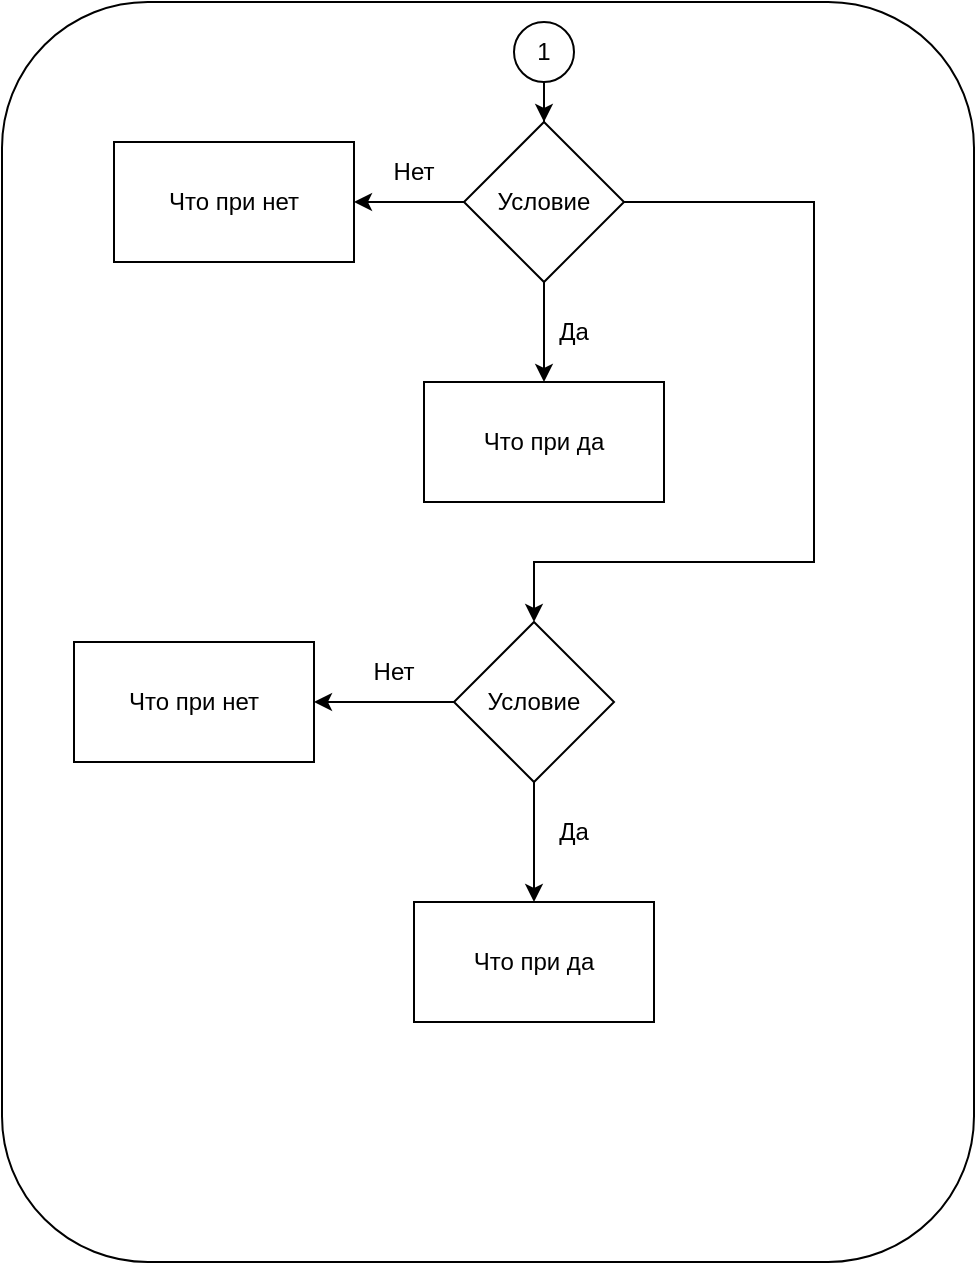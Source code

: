 <mxfile version="21.2.3" type="device">
  <diagram name="Страница 1" id="d11EDk8yPxdREGz2qx_L">
    <mxGraphModel dx="1114" dy="584" grid="1" gridSize="10" guides="1" tooltips="1" connect="1" arrows="1" fold="1" page="1" pageScale="1" pageWidth="827" pageHeight="1169" math="0" shadow="0">
      <root>
        <mxCell id="0" />
        <mxCell id="1" parent="0" />
        <mxCell id="vaONpJjk-V03wCj3WTm0-2" value="" style="rounded=1;whiteSpace=wrap;html=1;" vertex="1" parent="1">
          <mxGeometry x="134" y="90" width="486" height="630" as="geometry" />
        </mxCell>
        <mxCell id="vaONpJjk-V03wCj3WTm0-6" value="" style="edgeStyle=orthogonalEdgeStyle;rounded=0;orthogonalLoop=1;jettySize=auto;html=1;" edge="1" parent="1" source="vaONpJjk-V03wCj3WTm0-3" target="vaONpJjk-V03wCj3WTm0-4">
          <mxGeometry relative="1" as="geometry" />
        </mxCell>
        <mxCell id="vaONpJjk-V03wCj3WTm0-3" value="1" style="ellipse;whiteSpace=wrap;html=1;aspect=fixed;" vertex="1" parent="1">
          <mxGeometry x="390" y="100" width="30" height="30" as="geometry" />
        </mxCell>
        <mxCell id="vaONpJjk-V03wCj3WTm0-12" value="" style="edgeStyle=orthogonalEdgeStyle;rounded=0;orthogonalLoop=1;jettySize=auto;html=1;" edge="1" parent="1" source="vaONpJjk-V03wCj3WTm0-4" target="vaONpJjk-V03wCj3WTm0-11">
          <mxGeometry relative="1" as="geometry" />
        </mxCell>
        <mxCell id="vaONpJjk-V03wCj3WTm0-13" value="" style="edgeStyle=orthogonalEdgeStyle;rounded=0;orthogonalLoop=1;jettySize=auto;html=1;" edge="1" parent="1" source="vaONpJjk-V03wCj3WTm0-4" target="vaONpJjk-V03wCj3WTm0-8">
          <mxGeometry relative="1" as="geometry" />
        </mxCell>
        <mxCell id="vaONpJjk-V03wCj3WTm0-4" value="Условие" style="rhombus;whiteSpace=wrap;html=1;" vertex="1" parent="1">
          <mxGeometry x="365" y="150" width="80" height="80" as="geometry" />
        </mxCell>
        <mxCell id="vaONpJjk-V03wCj3WTm0-28" value="" style="edgeStyle=orthogonalEdgeStyle;rounded=0;orthogonalLoop=1;jettySize=auto;html=1;" edge="1" parent="1" source="vaONpJjk-V03wCj3WTm0-7" target="vaONpJjk-V03wCj3WTm0-24">
          <mxGeometry relative="1" as="geometry" />
        </mxCell>
        <mxCell id="vaONpJjk-V03wCj3WTm0-29" value="" style="edgeStyle=orthogonalEdgeStyle;rounded=0;orthogonalLoop=1;jettySize=auto;html=1;" edge="1" parent="1" source="vaONpJjk-V03wCj3WTm0-7" target="vaONpJjk-V03wCj3WTm0-25">
          <mxGeometry relative="1" as="geometry" />
        </mxCell>
        <mxCell id="vaONpJjk-V03wCj3WTm0-7" value="Условие" style="rhombus;whiteSpace=wrap;html=1;" vertex="1" parent="1">
          <mxGeometry x="360" y="400" width="80" height="80" as="geometry" />
        </mxCell>
        <mxCell id="vaONpJjk-V03wCj3WTm0-8" value="Что при да" style="rounded=0;whiteSpace=wrap;html=1;" vertex="1" parent="1">
          <mxGeometry x="345" y="280" width="120" height="60" as="geometry" />
        </mxCell>
        <mxCell id="vaONpJjk-V03wCj3WTm0-11" value="Что при нет" style="rounded=0;whiteSpace=wrap;html=1;" vertex="1" parent="1">
          <mxGeometry x="190" y="160" width="120" height="60" as="geometry" />
        </mxCell>
        <mxCell id="vaONpJjk-V03wCj3WTm0-16" value="Да" style="text;html=1;strokeColor=none;fillColor=none;align=center;verticalAlign=middle;whiteSpace=wrap;rounded=0;" vertex="1" parent="1">
          <mxGeometry x="390" y="240" width="60" height="30" as="geometry" />
        </mxCell>
        <mxCell id="vaONpJjk-V03wCj3WTm0-17" value="Нет" style="text;html=1;strokeColor=none;fillColor=none;align=center;verticalAlign=middle;whiteSpace=wrap;rounded=0;" vertex="1" parent="1">
          <mxGeometry x="310" y="160" width="60" height="30" as="geometry" />
        </mxCell>
        <mxCell id="vaONpJjk-V03wCj3WTm0-18" value="" style="endArrow=classic;html=1;rounded=0;exitX=1;exitY=0.5;exitDx=0;exitDy=0;entryX=0.5;entryY=0;entryDx=0;entryDy=0;" edge="1" parent="1" source="vaONpJjk-V03wCj3WTm0-4" target="vaONpJjk-V03wCj3WTm0-7">
          <mxGeometry width="50" height="50" relative="1" as="geometry">
            <mxPoint x="390" y="430" as="sourcePoint" />
            <mxPoint x="440" y="380" as="targetPoint" />
            <Array as="points">
              <mxPoint x="540" y="190" />
              <mxPoint x="540" y="370" />
              <mxPoint x="400" y="370" />
            </Array>
          </mxGeometry>
        </mxCell>
        <mxCell id="vaONpJjk-V03wCj3WTm0-24" value="Что при да" style="rounded=0;whiteSpace=wrap;html=1;" vertex="1" parent="1">
          <mxGeometry x="340" y="540" width="120" height="60" as="geometry" />
        </mxCell>
        <mxCell id="vaONpJjk-V03wCj3WTm0-25" value="Что при нет" style="rounded=0;whiteSpace=wrap;html=1;" vertex="1" parent="1">
          <mxGeometry x="170" y="410" width="120" height="60" as="geometry" />
        </mxCell>
        <mxCell id="vaONpJjk-V03wCj3WTm0-26" value="Да" style="text;html=1;strokeColor=none;fillColor=none;align=center;verticalAlign=middle;whiteSpace=wrap;rounded=0;" vertex="1" parent="1">
          <mxGeometry x="390" y="490" width="60" height="30" as="geometry" />
        </mxCell>
        <mxCell id="vaONpJjk-V03wCj3WTm0-27" value="Нет" style="text;html=1;strokeColor=none;fillColor=none;align=center;verticalAlign=middle;whiteSpace=wrap;rounded=0;" vertex="1" parent="1">
          <mxGeometry x="300" y="410" width="60" height="30" as="geometry" />
        </mxCell>
      </root>
    </mxGraphModel>
  </diagram>
</mxfile>
